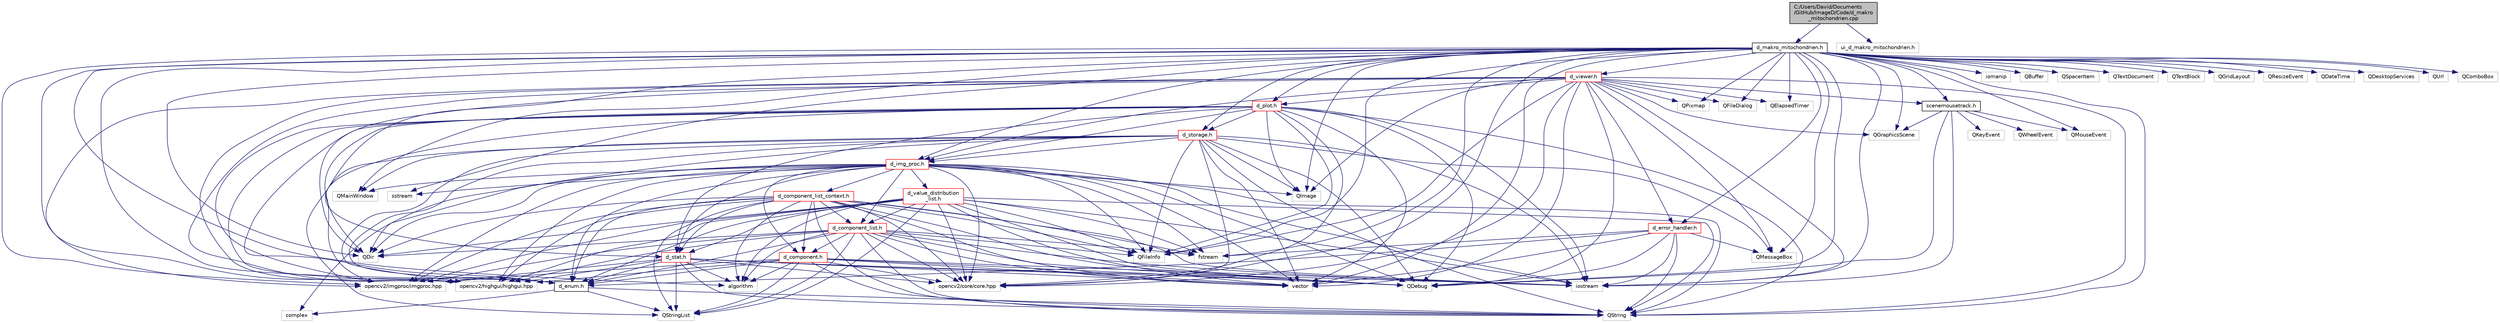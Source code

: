 digraph "C:/Users/David/Documents/GitHub/ImageD/Code/d_makro_mitochondrien.cpp"
{
 // LATEX_PDF_SIZE
  edge [fontname="Helvetica",fontsize="10",labelfontname="Helvetica",labelfontsize="10"];
  node [fontname="Helvetica",fontsize="10",shape=record];
  Node1 [label="C:/Users/David/Documents\l/GitHub/ImageD/Code/d_makro\l_mitochondrien.cpp",height=0.2,width=0.4,color="black", fillcolor="grey75", style="filled", fontcolor="black",tooltip=" "];
  Node1 -> Node2 [color="midnightblue",fontsize="10",style="solid"];
  Node2 [label="d_makro_mitochondrien.h",height=0.2,width=0.4,color="black", fillcolor="white", style="filled",URL="$d__makro__mitochondrien_8h.html",tooltip=" "];
  Node2 -> Node3 [color="midnightblue",fontsize="10",style="solid"];
  Node3 [label="d_enum.h",height=0.2,width=0.4,color="black", fillcolor="white", style="filled",URL="$d__enum_8h.html",tooltip=" "];
  Node3 -> Node4 [color="midnightblue",fontsize="10",style="solid"];
  Node4 [label="QStringList",height=0.2,width=0.4,color="grey75", fillcolor="white", style="filled",tooltip=" "];
  Node3 -> Node5 [color="midnightblue",fontsize="10",style="solid"];
  Node5 [label="QString",height=0.2,width=0.4,color="grey75", fillcolor="white", style="filled",tooltip=" "];
  Node3 -> Node6 [color="midnightblue",fontsize="10",style="solid"];
  Node6 [label="complex",height=0.2,width=0.4,color="grey75", fillcolor="white", style="filled",tooltip=" "];
  Node2 -> Node7 [color="midnightblue",fontsize="10",style="solid"];
  Node7 [label="scenemousetrack.h",height=0.2,width=0.4,color="black", fillcolor="white", style="filled",URL="$scenemousetrack_8h.html",tooltip=" "];
  Node7 -> Node8 [color="midnightblue",fontsize="10",style="solid"];
  Node8 [label="iostream",height=0.2,width=0.4,color="grey75", fillcolor="white", style="filled",tooltip=" "];
  Node7 -> Node9 [color="midnightblue",fontsize="10",style="solid"];
  Node9 [label="QGraphicsScene",height=0.2,width=0.4,color="grey75", fillcolor="white", style="filled",tooltip=" "];
  Node7 -> Node10 [color="midnightblue",fontsize="10",style="solid"];
  Node10 [label="QMouseEvent",height=0.2,width=0.4,color="grey75", fillcolor="white", style="filled",tooltip=" "];
  Node7 -> Node11 [color="midnightblue",fontsize="10",style="solid"];
  Node11 [label="QDebug",height=0.2,width=0.4,color="grey75", fillcolor="white", style="filled",tooltip=" "];
  Node7 -> Node12 [color="midnightblue",fontsize="10",style="solid"];
  Node12 [label="QWheelEvent",height=0.2,width=0.4,color="grey75", fillcolor="white", style="filled",tooltip=" "];
  Node7 -> Node13 [color="midnightblue",fontsize="10",style="solid"];
  Node13 [label="QKeyEvent",height=0.2,width=0.4,color="grey75", fillcolor="white", style="filled",tooltip=" "];
  Node2 -> Node14 [color="midnightblue",fontsize="10",style="solid"];
  Node14 [label="d_img_proc.h",height=0.2,width=0.4,color="red", fillcolor="white", style="filled",URL="$d__img__proc_8h.html",tooltip=" "];
  Node14 -> Node3 [color="midnightblue",fontsize="10",style="solid"];
  Node14 -> Node15 [color="midnightblue",fontsize="10",style="solid"];
  Node15 [label="d_stat.h",height=0.2,width=0.4,color="red", fillcolor="white", style="filled",URL="$d__stat_8h.html",tooltip=" "];
  Node15 -> Node3 [color="midnightblue",fontsize="10",style="solid"];
  Node15 -> Node8 [color="midnightblue",fontsize="10",style="solid"];
  Node15 -> Node16 [color="midnightblue",fontsize="10",style="solid"];
  Node16 [label="vector",height=0.2,width=0.4,color="grey75", fillcolor="white", style="filled",tooltip=" "];
  Node15 -> Node17 [color="midnightblue",fontsize="10",style="solid"];
  Node17 [label="algorithm",height=0.2,width=0.4,color="grey75", fillcolor="white", style="filled",tooltip=" "];
  Node15 -> Node5 [color="midnightblue",fontsize="10",style="solid"];
  Node15 -> Node11 [color="midnightblue",fontsize="10",style="solid"];
  Node15 -> Node4 [color="midnightblue",fontsize="10",style="solid"];
  Node15 -> Node20 [color="midnightblue",fontsize="10",style="solid"];
  Node20 [label="opencv2/core/core.hpp",height=0.2,width=0.4,color="grey75", fillcolor="white", style="filled",tooltip=" "];
  Node15 -> Node21 [color="midnightblue",fontsize="10",style="solid"];
  Node21 [label="opencv2/highgui/highgui.hpp",height=0.2,width=0.4,color="grey75", fillcolor="white", style="filled",tooltip=" "];
  Node15 -> Node22 [color="midnightblue",fontsize="10",style="solid"];
  Node22 [label="opencv2/imgproc/imgproc.hpp",height=0.2,width=0.4,color="grey75", fillcolor="white", style="filled",tooltip=" "];
  Node14 -> Node23 [color="midnightblue",fontsize="10",style="solid"];
  Node23 [label="d_component.h",height=0.2,width=0.4,color="red", fillcolor="white", style="filled",URL="$d__component_8h.html",tooltip=" "];
  Node23 -> Node3 [color="midnightblue",fontsize="10",style="solid"];
  Node23 -> Node8 [color="midnightblue",fontsize="10",style="solid"];
  Node23 -> Node16 [color="midnightblue",fontsize="10",style="solid"];
  Node23 -> Node17 [color="midnightblue",fontsize="10",style="solid"];
  Node23 -> Node5 [color="midnightblue",fontsize="10",style="solid"];
  Node23 -> Node11 [color="midnightblue",fontsize="10",style="solid"];
  Node23 -> Node4 [color="midnightblue",fontsize="10",style="solid"];
  Node23 -> Node20 [color="midnightblue",fontsize="10",style="solid"];
  Node23 -> Node21 [color="midnightblue",fontsize="10",style="solid"];
  Node23 -> Node22 [color="midnightblue",fontsize="10",style="solid"];
  Node14 -> Node24 [color="midnightblue",fontsize="10",style="solid"];
  Node24 [label="d_component_list.h",height=0.2,width=0.4,color="red", fillcolor="white", style="filled",URL="$d__component__list_8h.html",tooltip=" "];
  Node24 -> Node3 [color="midnightblue",fontsize="10",style="solid"];
  Node24 -> Node23 [color="midnightblue",fontsize="10",style="solid"];
  Node24 -> Node8 [color="midnightblue",fontsize="10",style="solid"];
  Node24 -> Node16 [color="midnightblue",fontsize="10",style="solid"];
  Node24 -> Node17 [color="midnightblue",fontsize="10",style="solid"];
  Node24 -> Node25 [color="midnightblue",fontsize="10",style="solid"];
  Node25 [label="fstream",height=0.2,width=0.4,color="grey75", fillcolor="white", style="filled",tooltip=" "];
  Node24 -> Node5 [color="midnightblue",fontsize="10",style="solid"];
  Node24 -> Node11 [color="midnightblue",fontsize="10",style="solid"];
  Node24 -> Node4 [color="midnightblue",fontsize="10",style="solid"];
  Node24 -> Node26 [color="midnightblue",fontsize="10",style="solid"];
  Node26 [label="QDir",height=0.2,width=0.4,color="grey75", fillcolor="white", style="filled",tooltip=" "];
  Node24 -> Node27 [color="midnightblue",fontsize="10",style="solid"];
  Node27 [label="QFileInfo",height=0.2,width=0.4,color="grey75", fillcolor="white", style="filled",tooltip=" "];
  Node24 -> Node20 [color="midnightblue",fontsize="10",style="solid"];
  Node24 -> Node21 [color="midnightblue",fontsize="10",style="solid"];
  Node24 -> Node22 [color="midnightblue",fontsize="10",style="solid"];
  Node14 -> Node28 [color="midnightblue",fontsize="10",style="solid"];
  Node28 [label="d_component_list_context.h",height=0.2,width=0.4,color="red", fillcolor="white", style="filled",URL="$d__component__list__context_8h.html",tooltip=" "];
  Node28 -> Node3 [color="midnightblue",fontsize="10",style="solid"];
  Node28 -> Node23 [color="midnightblue",fontsize="10",style="solid"];
  Node28 -> Node24 [color="midnightblue",fontsize="10",style="solid"];
  Node28 -> Node15 [color="midnightblue",fontsize="10",style="solid"];
  Node28 -> Node8 [color="midnightblue",fontsize="10",style="solid"];
  Node28 -> Node16 [color="midnightblue",fontsize="10",style="solid"];
  Node28 -> Node17 [color="midnightblue",fontsize="10",style="solid"];
  Node28 -> Node25 [color="midnightblue",fontsize="10",style="solid"];
  Node28 -> Node5 [color="midnightblue",fontsize="10",style="solid"];
  Node28 -> Node11 [color="midnightblue",fontsize="10",style="solid"];
  Node28 -> Node4 [color="midnightblue",fontsize="10",style="solid"];
  Node28 -> Node26 [color="midnightblue",fontsize="10",style="solid"];
  Node28 -> Node27 [color="midnightblue",fontsize="10",style="solid"];
  Node28 -> Node20 [color="midnightblue",fontsize="10",style="solid"];
  Node28 -> Node21 [color="midnightblue",fontsize="10",style="solid"];
  Node28 -> Node22 [color="midnightblue",fontsize="10",style="solid"];
  Node14 -> Node31 [color="midnightblue",fontsize="10",style="solid"];
  Node31 [label="d_value_distribution\l_list.h",height=0.2,width=0.4,color="red", fillcolor="white", style="filled",URL="$d__value__distribution__list_8h.html",tooltip=" "];
  Node31 -> Node3 [color="midnightblue",fontsize="10",style="solid"];
  Node31 -> Node24 [color="midnightblue",fontsize="10",style="solid"];
  Node31 -> Node15 [color="midnightblue",fontsize="10",style="solid"];
  Node31 -> Node8 [color="midnightblue",fontsize="10",style="solid"];
  Node31 -> Node16 [color="midnightblue",fontsize="10",style="solid"];
  Node31 -> Node17 [color="midnightblue",fontsize="10",style="solid"];
  Node31 -> Node25 [color="midnightblue",fontsize="10",style="solid"];
  Node31 -> Node5 [color="midnightblue",fontsize="10",style="solid"];
  Node31 -> Node11 [color="midnightblue",fontsize="10",style="solid"];
  Node31 -> Node4 [color="midnightblue",fontsize="10",style="solid"];
  Node31 -> Node26 [color="midnightblue",fontsize="10",style="solid"];
  Node31 -> Node27 [color="midnightblue",fontsize="10",style="solid"];
  Node31 -> Node20 [color="midnightblue",fontsize="10",style="solid"];
  Node31 -> Node21 [color="midnightblue",fontsize="10",style="solid"];
  Node31 -> Node22 [color="midnightblue",fontsize="10",style="solid"];
  Node14 -> Node8 [color="midnightblue",fontsize="10",style="solid"];
  Node14 -> Node16 [color="midnightblue",fontsize="10",style="solid"];
  Node14 -> Node25 [color="midnightblue",fontsize="10",style="solid"];
  Node14 -> Node32 [color="midnightblue",fontsize="10",style="solid"];
  Node32 [label="sstream",height=0.2,width=0.4,color="grey75", fillcolor="white", style="filled",tooltip=" "];
  Node14 -> Node6 [color="midnightblue",fontsize="10",style="solid"];
  Node14 -> Node34 [color="midnightblue",fontsize="10",style="solid"];
  Node34 [label="QMainWindow",height=0.2,width=0.4,color="grey75", fillcolor="white", style="filled",tooltip=" "];
  Node14 -> Node35 [color="midnightblue",fontsize="10",style="solid"];
  Node35 [label="QImage",height=0.2,width=0.4,color="grey75", fillcolor="white", style="filled",tooltip=" "];
  Node14 -> Node27 [color="midnightblue",fontsize="10",style="solid"];
  Node14 -> Node26 [color="midnightblue",fontsize="10",style="solid"];
  Node14 -> Node5 [color="midnightblue",fontsize="10",style="solid"];
  Node14 -> Node11 [color="midnightblue",fontsize="10",style="solid"];
  Node14 -> Node20 [color="midnightblue",fontsize="10",style="solid"];
  Node14 -> Node21 [color="midnightblue",fontsize="10",style="solid"];
  Node14 -> Node22 [color="midnightblue",fontsize="10",style="solid"];
  Node2 -> Node40 [color="midnightblue",fontsize="10",style="solid"];
  Node40 [label="d_plot.h",height=0.2,width=0.4,color="red", fillcolor="white", style="filled",URL="$d__plot_8h.html",tooltip=" "];
  Node40 -> Node3 [color="midnightblue",fontsize="10",style="solid"];
  Node40 -> Node14 [color="midnightblue",fontsize="10",style="solid"];
  Node40 -> Node41 [color="midnightblue",fontsize="10",style="solid"];
  Node41 [label="d_storage.h",height=0.2,width=0.4,color="red", fillcolor="white", style="filled",URL="$d__storage_8h.html",tooltip=" "];
  Node41 -> Node3 [color="midnightblue",fontsize="10",style="solid"];
  Node41 -> Node14 [color="midnightblue",fontsize="10",style="solid"];
  Node41 -> Node8 [color="midnightblue",fontsize="10",style="solid"];
  Node41 -> Node16 [color="midnightblue",fontsize="10",style="solid"];
  Node41 -> Node34 [color="midnightblue",fontsize="10",style="solid"];
  Node41 -> Node35 [color="midnightblue",fontsize="10",style="solid"];
  Node41 -> Node27 [color="midnightblue",fontsize="10",style="solid"];
  Node41 -> Node26 [color="midnightblue",fontsize="10",style="solid"];
  Node41 -> Node5 [color="midnightblue",fontsize="10",style="solid"];
  Node41 -> Node11 [color="midnightblue",fontsize="10",style="solid"];
  Node41 -> Node44 [color="midnightblue",fontsize="10",style="solid"];
  Node44 [label="QMessageBox",height=0.2,width=0.4,color="grey75", fillcolor="white", style="filled",tooltip=" "];
  Node41 -> Node20 [color="midnightblue",fontsize="10",style="solid"];
  Node41 -> Node21 [color="midnightblue",fontsize="10",style="solid"];
  Node41 -> Node22 [color="midnightblue",fontsize="10",style="solid"];
  Node40 -> Node15 [color="midnightblue",fontsize="10",style="solid"];
  Node40 -> Node8 [color="midnightblue",fontsize="10",style="solid"];
  Node40 -> Node16 [color="midnightblue",fontsize="10",style="solid"];
  Node40 -> Node35 [color="midnightblue",fontsize="10",style="solid"];
  Node40 -> Node27 [color="midnightblue",fontsize="10",style="solid"];
  Node40 -> Node26 [color="midnightblue",fontsize="10",style="solid"];
  Node40 -> Node5 [color="midnightblue",fontsize="10",style="solid"];
  Node40 -> Node11 [color="midnightblue",fontsize="10",style="solid"];
  Node40 -> Node4 [color="midnightblue",fontsize="10",style="solid"];
  Node40 -> Node20 [color="midnightblue",fontsize="10",style="solid"];
  Node40 -> Node21 [color="midnightblue",fontsize="10",style="solid"];
  Node40 -> Node22 [color="midnightblue",fontsize="10",style="solid"];
  Node2 -> Node41 [color="midnightblue",fontsize="10",style="solid"];
  Node2 -> Node15 [color="midnightblue",fontsize="10",style="solid"];
  Node2 -> Node43 [color="midnightblue",fontsize="10",style="solid"];
  Node43 [label="d_error_handler.h",height=0.2,width=0.4,color="red", fillcolor="white", style="filled",URL="$d__error__handler_8h.html",tooltip=" "];
  Node43 -> Node3 [color="midnightblue",fontsize="10",style="solid"];
  Node43 -> Node8 [color="midnightblue",fontsize="10",style="solid"];
  Node43 -> Node16 [color="midnightblue",fontsize="10",style="solid"];
  Node43 -> Node25 [color="midnightblue",fontsize="10",style="solid"];
  Node43 -> Node5 [color="midnightblue",fontsize="10",style="solid"];
  Node43 -> Node11 [color="midnightblue",fontsize="10",style="solid"];
  Node43 -> Node44 [color="midnightblue",fontsize="10",style="solid"];
  Node2 -> Node78 [color="midnightblue",fontsize="10",style="solid"];
  Node78 [label="d_viewer.h",height=0.2,width=0.4,color="red", fillcolor="white", style="filled",URL="$d__viewer_8h.html",tooltip=" "];
  Node78 -> Node3 [color="midnightblue",fontsize="10",style="solid"];
  Node78 -> Node7 [color="midnightblue",fontsize="10",style="solid"];
  Node78 -> Node14 [color="midnightblue",fontsize="10",style="solid"];
  Node78 -> Node43 [color="midnightblue",fontsize="10",style="solid"];
  Node78 -> Node40 [color="midnightblue",fontsize="10",style="solid"];
  Node78 -> Node8 [color="midnightblue",fontsize="10",style="solid"];
  Node78 -> Node16 [color="midnightblue",fontsize="10",style="solid"];
  Node78 -> Node35 [color="midnightblue",fontsize="10",style="solid"];
  Node78 -> Node80 [color="midnightblue",fontsize="10",style="solid"];
  Node80 [label="QPixmap",height=0.2,width=0.4,color="grey75", fillcolor="white", style="filled",tooltip=" "];
  Node78 -> Node9 [color="midnightblue",fontsize="10",style="solid"];
  Node78 -> Node5 [color="midnightblue",fontsize="10",style="solid"];
  Node78 -> Node11 [color="midnightblue",fontsize="10",style="solid"];
  Node78 -> Node44 [color="midnightblue",fontsize="10",style="solid"];
  Node78 -> Node82 [color="midnightblue",fontsize="10",style="solid"];
  Node82 [label="QFileDialog",height=0.2,width=0.4,color="grey75", fillcolor="white", style="filled",tooltip=" "];
  Node78 -> Node27 [color="midnightblue",fontsize="10",style="solid"];
  Node78 -> Node26 [color="midnightblue",fontsize="10",style="solid"];
  Node78 -> Node83 [color="midnightblue",fontsize="10",style="solid"];
  Node83 [label="QElapsedTimer",height=0.2,width=0.4,color="grey75", fillcolor="white", style="filled",tooltip=" "];
  Node78 -> Node20 [color="midnightblue",fontsize="10",style="solid"];
  Node78 -> Node21 [color="midnightblue",fontsize="10",style="solid"];
  Node78 -> Node22 [color="midnightblue",fontsize="10",style="solid"];
  Node2 -> Node8 [color="midnightblue",fontsize="10",style="solid"];
  Node2 -> Node32 [color="midnightblue",fontsize="10",style="solid"];
  Node2 -> Node25 [color="midnightblue",fontsize="10",style="solid"];
  Node2 -> Node16 [color="midnightblue",fontsize="10",style="solid"];
  Node2 -> Node17 [color="midnightblue",fontsize="10",style="solid"];
  Node2 -> Node85 [color="midnightblue",fontsize="10",style="solid"];
  Node85 [label="iomanip",height=0.2,width=0.4,color="grey75", fillcolor="white", style="filled",tooltip=" "];
  Node2 -> Node34 [color="midnightblue",fontsize="10",style="solid"];
  Node2 -> Node35 [color="midnightblue",fontsize="10",style="solid"];
  Node2 -> Node80 [color="midnightblue",fontsize="10",style="solid"];
  Node2 -> Node9 [color="midnightblue",fontsize="10",style="solid"];
  Node2 -> Node27 [color="midnightblue",fontsize="10",style="solid"];
  Node2 -> Node26 [color="midnightblue",fontsize="10",style="solid"];
  Node2 -> Node5 [color="midnightblue",fontsize="10",style="solid"];
  Node2 -> Node11 [color="midnightblue",fontsize="10",style="solid"];
  Node2 -> Node44 [color="midnightblue",fontsize="10",style="solid"];
  Node2 -> Node82 [color="midnightblue",fontsize="10",style="solid"];
  Node2 -> Node86 [color="midnightblue",fontsize="10",style="solid"];
  Node86 [label="QBuffer",height=0.2,width=0.4,color="grey75", fillcolor="white", style="filled",tooltip=" "];
  Node2 -> Node87 [color="midnightblue",fontsize="10",style="solid"];
  Node87 [label="QSpacerItem",height=0.2,width=0.4,color="grey75", fillcolor="white", style="filled",tooltip=" "];
  Node2 -> Node83 [color="midnightblue",fontsize="10",style="solid"];
  Node2 -> Node88 [color="midnightblue",fontsize="10",style="solid"];
  Node88 [label="QTextDocument",height=0.2,width=0.4,color="grey75", fillcolor="white", style="filled",tooltip=" "];
  Node2 -> Node89 [color="midnightblue",fontsize="10",style="solid"];
  Node89 [label="QTextBlock",height=0.2,width=0.4,color="grey75", fillcolor="white", style="filled",tooltip=" "];
  Node2 -> Node90 [color="midnightblue",fontsize="10",style="solid"];
  Node90 [label="QGridLayout",height=0.2,width=0.4,color="grey75", fillcolor="white", style="filled",tooltip=" "];
  Node2 -> Node91 [color="midnightblue",fontsize="10",style="solid"];
  Node91 [label="QResizeEvent",height=0.2,width=0.4,color="grey75", fillcolor="white", style="filled",tooltip=" "];
  Node2 -> Node10 [color="midnightblue",fontsize="10",style="solid"];
  Node2 -> Node47 [color="midnightblue",fontsize="10",style="solid"];
  Node47 [label="QDateTime",height=0.2,width=0.4,color="grey75", fillcolor="white", style="filled",tooltip=" "];
  Node2 -> Node92 [color="midnightblue",fontsize="10",style="solid"];
  Node92 [label="QDesktopServices",height=0.2,width=0.4,color="grey75", fillcolor="white", style="filled",tooltip=" "];
  Node2 -> Node93 [color="midnightblue",fontsize="10",style="solid"];
  Node93 [label="QUrl",height=0.2,width=0.4,color="grey75", fillcolor="white", style="filled",tooltip=" "];
  Node2 -> Node94 [color="midnightblue",fontsize="10",style="solid"];
  Node94 [label="QComboBox",height=0.2,width=0.4,color="grey75", fillcolor="white", style="filled",tooltip=" "];
  Node2 -> Node20 [color="midnightblue",fontsize="10",style="solid"];
  Node2 -> Node21 [color="midnightblue",fontsize="10",style="solid"];
  Node2 -> Node22 [color="midnightblue",fontsize="10",style="solid"];
  Node1 -> Node95 [color="midnightblue",fontsize="10",style="solid"];
  Node95 [label="ui_d_makro_mitochondrien.h",height=0.2,width=0.4,color="grey75", fillcolor="white", style="filled",tooltip=" "];
}
